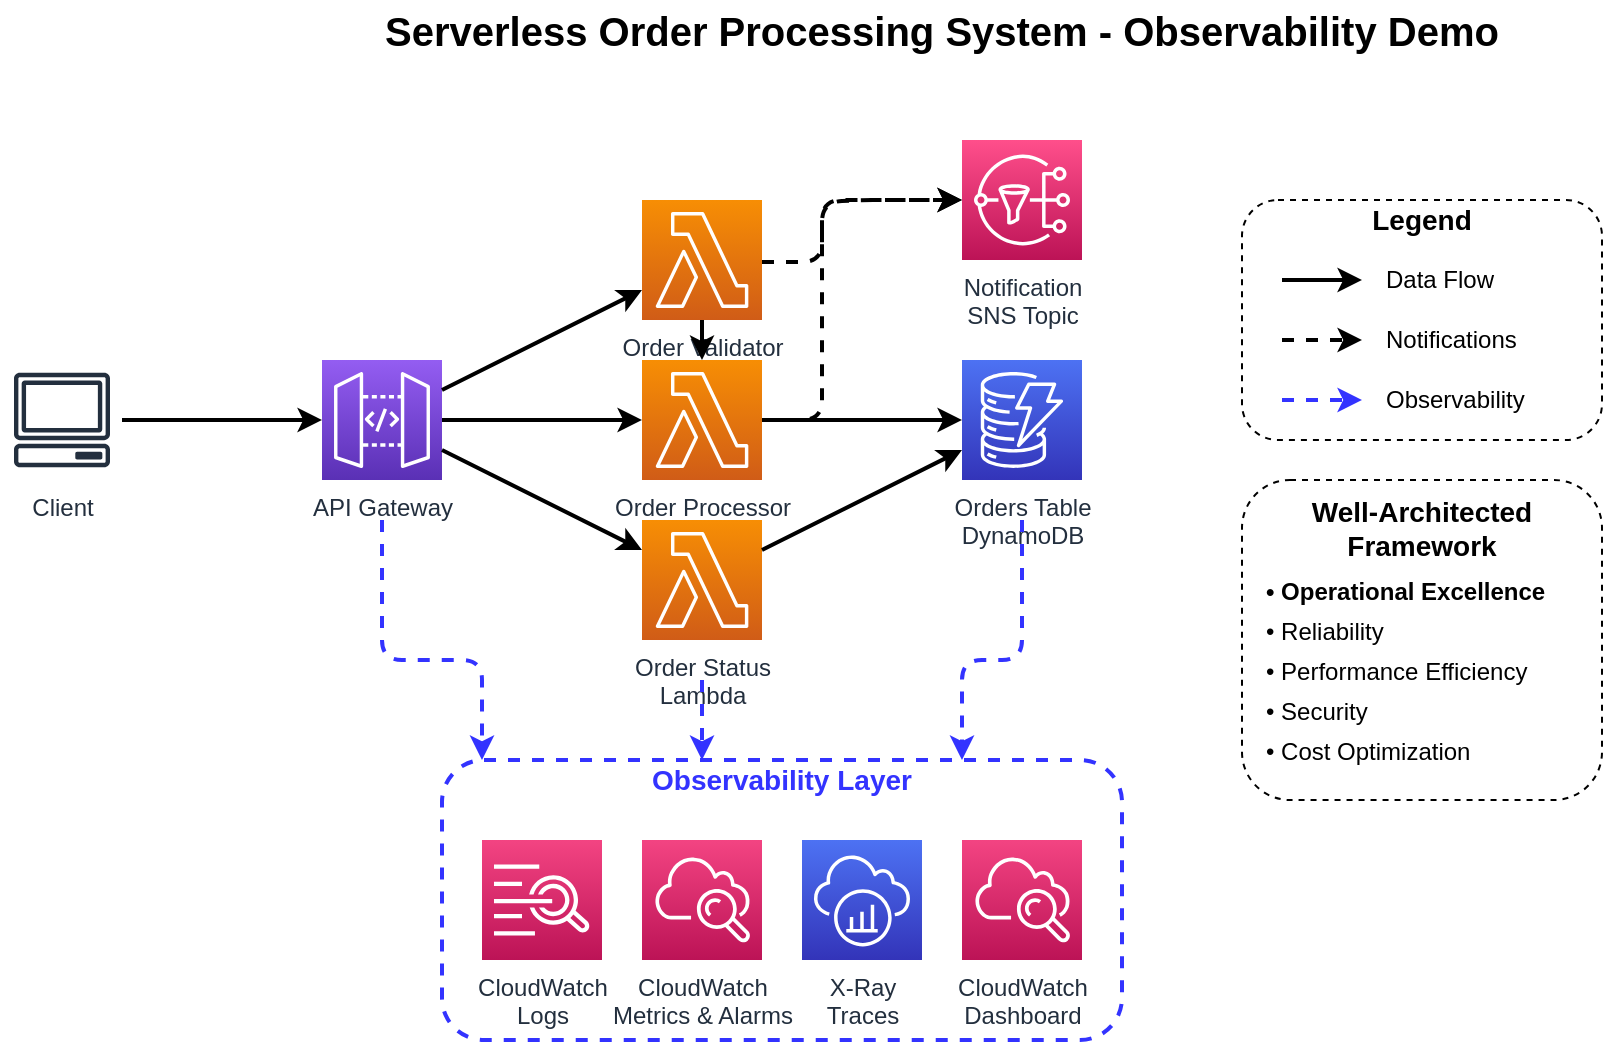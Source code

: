 <mxfile version="27.0.9">
  <diagram id="serverless-observability" name="Serverless Observability Architecture">
    <mxGraphModel dx="1426" dy="849" grid="1" gridSize="10" guides="1" tooltips="1" connect="1" arrows="1" fold="1" page="1" pageScale="1" pageWidth="1100" pageHeight="850" math="0" shadow="0">
      <root>
        <mxCell id="0" />
        <mxCell id="1" parent="0" />
        <mxCell id="title" value="Serverless Order Processing System - Observability Demo" style="text;html=1;strokeColor=none;fillColor=none;align=center;verticalAlign=middle;whiteSpace=wrap;rounded=0;fontSize=20;fontStyle=1" parent="1" vertex="1">
          <mxGeometry x="250" y="20" width="600" height="30" as="geometry" />
        </mxCell>
        <mxCell id="client" value="Client" style="outlineConnect=0;fontColor=#232F3E;gradientColor=none;strokeColor=#232F3E;fillColor=#ffffff;dashed=0;verticalLabelPosition=bottom;verticalAlign=top;align=center;html=1;fontSize=12;fontStyle=0;aspect=fixed;shape=mxgraph.aws4.resourceIcon;resIcon=mxgraph.aws4.client;" parent="1" vertex="1">
          <mxGeometry x="80" y="200" width="60" height="60" as="geometry" />
        </mxCell>
        <mxCell id="apigateway" value="API Gateway" style="outlineConnect=0;fontColor=#232F3E;gradientColor=#945DF2;gradientDirection=north;fillColor=#5A30B5;strokeColor=#ffffff;dashed=0;verticalLabelPosition=bottom;verticalAlign=top;align=center;html=1;fontSize=12;fontStyle=0;aspect=fixed;shape=mxgraph.aws4.resourceIcon;resIcon=mxgraph.aws4.api_gateway;" parent="1" vertex="1">
          <mxGeometry x="240" y="200" width="60" height="60" as="geometry" />
        </mxCell>
        <mxCell id="validator" value="Order Validator&lt;br&gt;Lambda" style="outlineConnect=0;fontColor=#232F3E;gradientColor=#F78E04;gradientDirection=north;fillColor=#D05C17;strokeColor=#ffffff;dashed=0;verticalLabelPosition=bottom;verticalAlign=top;align=center;html=1;fontSize=12;fontStyle=0;aspect=fixed;shape=mxgraph.aws4.resourceIcon;resIcon=mxgraph.aws4.lambda;" parent="1" vertex="1">
          <mxGeometry x="400" y="120" width="60" height="60" as="geometry" />
        </mxCell>
        <mxCell id="processor" value="Order Processor&lt;br&gt;Lambda" style="outlineConnect=0;fontColor=#232F3E;gradientColor=#F78E04;gradientDirection=north;fillColor=#D05C17;strokeColor=#ffffff;dashed=0;verticalLabelPosition=bottom;verticalAlign=top;align=center;html=1;fontSize=12;fontStyle=0;aspect=fixed;shape=mxgraph.aws4.resourceIcon;resIcon=mxgraph.aws4.lambda;" parent="1" vertex="1">
          <mxGeometry x="400" y="200" width="60" height="60" as="geometry" />
        </mxCell>
        <mxCell id="status" value="Order Status&lt;br&gt;Lambda" style="outlineConnect=0;fontColor=#232F3E;gradientColor=#F78E04;gradientDirection=north;fillColor=#D05C17;strokeColor=#ffffff;dashed=0;verticalLabelPosition=bottom;verticalAlign=top;align=center;html=1;fontSize=12;fontStyle=0;aspect=fixed;shape=mxgraph.aws4.resourceIcon;resIcon=mxgraph.aws4.lambda;" parent="1" vertex="1">
          <mxGeometry x="400" y="280" width="60" height="60" as="geometry" />
        </mxCell>
        <mxCell id="dynamodb" value="Orders Table&lt;br&gt;DynamoDB" style="outlineConnect=0;fontColor=#232F3E;gradientColor=#4D72F3;gradientDirection=north;fillColor=#3334B9;strokeColor=#ffffff;dashed=0;verticalLabelPosition=bottom;verticalAlign=top;align=center;html=1;fontSize=12;fontStyle=0;aspect=fixed;shape=mxgraph.aws4.resourceIcon;resIcon=mxgraph.aws4.dynamodb;" parent="1" vertex="1">
          <mxGeometry x="560" y="200" width="60" height="60" as="geometry" />
        </mxCell>
        <mxCell id="sns" value="Notification&lt;br&gt;SNS Topic" style="outlineConnect=0;fontColor=#232F3E;gradientColor=#FF4F8B;gradientDirection=north;fillColor=#BC1356;strokeColor=#ffffff;dashed=0;verticalLabelPosition=bottom;verticalAlign=top;align=center;html=1;fontSize=12;fontStyle=0;aspect=fixed;shape=mxgraph.aws4.resourceIcon;resIcon=mxgraph.aws4.sns;" parent="1" vertex="1">
          <mxGeometry x="560" y="90" width="60" height="60" as="geometry" />
        </mxCell>
        <mxCell id="cloudwatch" value="CloudWatch&lt;br&gt;Metrics &amp; Alarms" style="outlineConnect=0;fontColor=#232F3E;gradientColor=#F34482;gradientDirection=north;fillColor=#BC1356;strokeColor=#ffffff;dashed=0;verticalLabelPosition=bottom;verticalAlign=top;align=center;html=1;fontSize=12;fontStyle=0;aspect=fixed;shape=mxgraph.aws4.resourceIcon;resIcon=mxgraph.aws4.cloudwatch;" parent="1" vertex="1">
          <mxGeometry x="400" y="440" width="60" height="60" as="geometry" />
        </mxCell>
        <mxCell id="logs" value="CloudWatch&lt;br&gt;Logs" style="outlineConnect=0;fontColor=#232F3E;gradientColor=#F34482;gradientDirection=north;fillColor=#BC1356;strokeColor=#ffffff;dashed=0;verticalLabelPosition=bottom;verticalAlign=top;align=center;html=1;fontSize=12;fontStyle=0;aspect=fixed;shape=mxgraph.aws4.resourceIcon;resIcon=mxgraph.aws4.cloudwatch_logs;" parent="1" vertex="1">
          <mxGeometry x="320" y="440" width="60" height="60" as="geometry" />
        </mxCell>
        <mxCell id="xray" value="X-Ray&lt;br&gt;Traces" style="outlineConnect=0;fontColor=#232F3E;gradientColor=#4D72F3;gradientDirection=north;fillColor=#3334B9;strokeColor=#ffffff;dashed=0;verticalLabelPosition=bottom;verticalAlign=top;align=center;html=1;fontSize=12;fontStyle=0;aspect=fixed;shape=mxgraph.aws4.resourceIcon;resIcon=mxgraph.aws4.xray;" parent="1" vertex="1">
          <mxGeometry x="480" y="440" width="60" height="60" as="geometry" />
        </mxCell>
        <mxCell id="dashboard" value="CloudWatch&lt;br&gt;Dashboard" style="outlineConnect=0;fontColor=#232F3E;gradientColor=#F34482;gradientDirection=north;fillColor=#BC1356;strokeColor=#ffffff;dashed=0;verticalLabelPosition=bottom;verticalAlign=top;align=center;html=1;fontSize=12;fontStyle=0;aspect=fixed;shape=mxgraph.aws4.resourceIcon;resIcon=mxgraph.aws4.cloudwatch;" parent="1" vertex="1">
          <mxGeometry x="560" y="440" width="60" height="60" as="geometry" />
        </mxCell>
        <mxCell id="client-api" value="" style="endArrow=classic;html=1;strokeWidth=2;" parent="1" source="client" target="apigateway" edge="1">
          <mxGeometry width="50" height="50" relative="1" as="geometry">
            <mxPoint x="150" y="230" as="sourcePoint" />
            <mxPoint x="200" y="180" as="targetPoint" />
          </mxGeometry>
        </mxCell>
        <mxCell id="api-validator" value="" style="endArrow=classic;html=1;strokeWidth=2;" parent="1" source="apigateway" target="validator" edge="1">
          <mxGeometry width="50" height="50" relative="1" as="geometry">
            <mxPoint x="300" y="200" as="sourcePoint" />
            <mxPoint x="350" y="150" as="targetPoint" />
          </mxGeometry>
        </mxCell>
        <mxCell id="api-processor" value="" style="endArrow=classic;html=1;strokeWidth=2;" parent="1" source="apigateway" target="processor" edge="1">
          <mxGeometry width="50" height="50" relative="1" as="geometry">
            <mxPoint x="300" y="230" as="sourcePoint" />
            <mxPoint x="350" y="230" as="targetPoint" />
          </mxGeometry>
        </mxCell>
        <mxCell id="api-status" value="" style="endArrow=classic;html=1;strokeWidth=2;" parent="1" source="apigateway" target="status" edge="1">
          <mxGeometry width="50" height="50" relative="1" as="geometry">
            <mxPoint x="300" y="260" as="sourcePoint" />
            <mxPoint x="350" y="310" as="targetPoint" />
          </mxGeometry>
        </mxCell>
        <mxCell id="processor-dynamodb" value="" style="endArrow=classic;html=1;strokeWidth=2;" parent="1" source="processor" target="dynamodb" edge="1">
          <mxGeometry width="50" height="50" relative="1" as="geometry">
            <mxPoint x="460" y="230" as="sourcePoint" />
            <mxPoint x="510" y="230" as="targetPoint" />
          </mxGeometry>
        </mxCell>
        <mxCell id="status-dynamodb" value="" style="endArrow=classic;html=1;strokeWidth=2;" parent="1" source="status" target="dynamodb" edge="1">
          <mxGeometry width="50" height="50" relative="1" as="geometry">
            <mxPoint x="460" y="310" as="sourcePoint" />
            <mxPoint x="510" y="260" as="targetPoint" />
          </mxGeometry>
        </mxCell>
        <mxCell id="validator-processor" value="" style="endArrow=classic;html=1;strokeWidth=2;" parent="1" source="validator" target="processor" edge="1">
          <mxGeometry width="50" height="50" relative="1" as="geometry">
            <mxPoint x="430" y="180" as="sourcePoint" />
            <mxPoint x="430" y="200" as="targetPoint" />
          </mxGeometry>
        </mxCell>
        <mxCell id="observability-box" value="" style="rounded=1;whiteSpace=wrap;html=1;fillColor=none;dashed=1;strokeWidth=2;strokeColor=#3333FF;" parent="1" vertex="1">
          <mxGeometry x="300" y="400" width="340" height="140" as="geometry" />
        </mxCell>
        <mxCell id="observability-label" value="Observability Layer" style="text;html=1;strokeColor=none;fillColor=none;align=center;verticalAlign=middle;whiteSpace=wrap;rounded=0;fontSize=14;fontStyle=1;fontColor=#3333FF" parent="1" vertex="1">
          <mxGeometry x="400" y="400" width="140" height="20" as="geometry" />
        </mxCell>
        <mxCell id="lambda-observability" value="" style="endArrow=classic;html=1;strokeWidth=2;strokeColor=#3333FF;dashed=1;" parent="1" edge="1">
          <mxGeometry width="50" height="50" relative="1" as="geometry">
            <mxPoint x="430" y="360" as="sourcePoint" />
            <mxPoint x="430" y="400" as="targetPoint" />
          </mxGeometry>
        </mxCell>
        <mxCell id="api-observability" value="" style="endArrow=classic;html=1;strokeWidth=2;strokeColor=#3333FF;dashed=1;" parent="1" edge="1">
          <mxGeometry width="50" height="50" relative="1" as="geometry">
            <mxPoint x="270" y="280" as="sourcePoint" />
            <mxPoint x="320" y="400" as="targetPoint" />
            <Array as="points">
              <mxPoint x="270" y="350" />
              <mxPoint x="320" y="350" />
            </Array>
          </mxGeometry>
        </mxCell>
        <mxCell id="dynamodb-observability" value="" style="endArrow=classic;html=1;strokeWidth=2;strokeColor=#3333FF;dashed=1;" parent="1" edge="1">
          <mxGeometry width="50" height="50" relative="1" as="geometry">
            <mxPoint x="590" y="280" as="sourcePoint" />
            <mxPoint x="560" y="400" as="targetPoint" />
            <Array as="points">
              <mxPoint x="590" y="350" />
              <mxPoint x="560" y="350" />
            </Array>
          </mxGeometry>
        </mxCell>
        <mxCell id="legend-box" value="" style="rounded=1;whiteSpace=wrap;html=1;fillColor=none;dashed=1;strokeWidth=1;" parent="1" vertex="1">
          <mxGeometry x="700" y="120" width="180" height="120" as="geometry" />
        </mxCell>
        <mxCell id="legend-title" value="Legend" style="text;html=1;strokeColor=none;fillColor=none;align=center;verticalAlign=middle;whiteSpace=wrap;rounded=0;fontSize=14;fontStyle=1" parent="1" vertex="1">
          <mxGeometry x="700" y="120" width="180" height="20" as="geometry" />
        </mxCell>
        <mxCell id="legend-data-flow" value="" style="endArrow=classic;html=1;strokeWidth=2;" parent="1" edge="1">
          <mxGeometry width="50" height="50" relative="1" as="geometry">
            <mxPoint x="720" y="160" as="sourcePoint" />
            <mxPoint x="760" y="160" as="targetPoint" />
          </mxGeometry>
        </mxCell>
        <mxCell id="legend-data-flow-text" value="Data Flow" style="text;html=1;strokeColor=none;fillColor=none;align=left;verticalAlign=middle;whiteSpace=wrap;rounded=0;" parent="1" vertex="1">
          <mxGeometry x="770" y="150" width="100" height="20" as="geometry" />
        </mxCell>
        <mxCell id="legend-notification" value="" style="endArrow=classic;html=1;strokeWidth=2;dashed=1;" parent="1" edge="1">
          <mxGeometry width="50" height="50" relative="1" as="geometry">
            <mxPoint x="720" y="190" as="sourcePoint" />
            <mxPoint x="760" y="190" as="targetPoint" />
          </mxGeometry>
        </mxCell>
        <mxCell id="legend-notification-text" value="Notifications" style="text;html=1;strokeColor=none;fillColor=none;align=left;verticalAlign=middle;whiteSpace=wrap;rounded=0;" parent="1" vertex="1">
          <mxGeometry x="770" y="180" width="100" height="20" as="geometry" />
        </mxCell>
        <mxCell id="legend-observability" value="" style="endArrow=classic;html=1;strokeWidth=2;strokeColor=#3333FF;dashed=1;" parent="1" edge="1">
          <mxGeometry width="50" height="50" relative="1" as="geometry">
            <mxPoint x="720" y="220" as="sourcePoint" />
            <mxPoint x="760" y="220" as="targetPoint" />
          </mxGeometry>
        </mxCell>
        <mxCell id="legend-observability-text" value="Observability" style="text;html=1;strokeColor=none;fillColor=none;align=left;verticalAlign=middle;whiteSpace=wrap;rounded=0;" parent="1" vertex="1">
          <mxGeometry x="770" y="210" width="100" height="20" as="geometry" />
        </mxCell>
        <mxCell id="waf-box" value="" style="rounded=1;whiteSpace=wrap;html=1;fillColor=none;dashed=1;strokeWidth=1;" parent="1" vertex="1">
          <mxGeometry x="700" y="260" width="180" height="160" as="geometry" />
        </mxCell>
        <mxCell id="waf-title" value="Well-Architected Framework" style="text;html=1;strokeColor=none;fillColor=none;align=center;verticalAlign=middle;whiteSpace=wrap;rounded=0;fontSize=14;fontStyle=1" parent="1" vertex="1">
          <mxGeometry x="700" y="279" width="180" height="10" as="geometry" />
        </mxCell>
        <mxCell id="waf-oe" value="• Operational Excellence" style="text;html=1;strokeColor=none;fillColor=none;align=left;verticalAlign=middle;whiteSpace=wrap;rounded=0;fontStyle=1" parent="1" vertex="1">
          <mxGeometry x="710" y="306" width="160" height="20" as="geometry" />
        </mxCell>
        <mxCell id="waf-reliability" value="• Reliability" style="text;html=1;strokeColor=none;fillColor=none;align=left;verticalAlign=middle;whiteSpace=wrap;rounded=0;" parent="1" vertex="1">
          <mxGeometry x="710" y="326" width="160" height="20" as="geometry" />
        </mxCell>
        <mxCell id="waf-performance" value="• Performance Efficiency" style="text;html=1;strokeColor=none;fillColor=none;align=left;verticalAlign=middle;whiteSpace=wrap;rounded=0;" parent="1" vertex="1">
          <mxGeometry x="710" y="346" width="160" height="20" as="geometry" />
        </mxCell>
        <mxCell id="waf-security" value="• Security" style="text;html=1;strokeColor=none;fillColor=none;align=left;verticalAlign=middle;whiteSpace=wrap;rounded=0;" parent="1" vertex="1">
          <mxGeometry x="710" y="366" width="160" height="20" as="geometry" />
        </mxCell>
        <mxCell id="waf-cost" value="• Cost Optimization" style="text;html=1;strokeColor=none;fillColor=none;align=left;verticalAlign=middle;whiteSpace=wrap;rounded=0;" parent="1" vertex="1">
          <mxGeometry x="710" y="386" width="160" height="20" as="geometry" />
        </mxCell>
        <mxCell id="SGJl3CDfqqgZTPSVjbEF-1" value="" style="endArrow=classic;html=1;strokeWidth=2;dashed=1;" edge="1" parent="1" target="sns">
          <mxGeometry width="50" height="50" relative="1" as="geometry">
            <mxPoint x="460" y="230" as="sourcePoint" />
            <mxPoint x="530" y="120" as="targetPoint" />
            <Array as="points">
              <mxPoint x="490" y="230" />
              <mxPoint x="490" y="200" />
              <mxPoint x="490" y="120" />
              <mxPoint x="520" y="120" />
            </Array>
          </mxGeometry>
        </mxCell>
        <mxCell id="SGJl3CDfqqgZTPSVjbEF-3" value="" style="endArrow=classic;html=1;strokeWidth=2;dashed=1;" edge="1" parent="1">
          <mxGeometry width="50" height="50" relative="1" as="geometry">
            <mxPoint x="460" y="151" as="sourcePoint" />
            <mxPoint x="560" y="120" as="targetPoint" />
            <Array as="points">
              <mxPoint x="490" y="151" />
              <mxPoint x="490" y="121" />
              <mxPoint x="510" y="120" />
            </Array>
          </mxGeometry>
        </mxCell>
      </root>
    </mxGraphModel>
  </diagram>
</mxfile>
